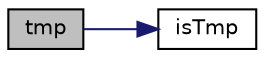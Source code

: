 digraph "tmp"
{
  bgcolor="transparent";
  edge [fontname="Helvetica",fontsize="10",labelfontname="Helvetica",labelfontsize="10"];
  node [fontname="Helvetica",fontsize="10",shape=record];
  rankdir="LR";
  Node1 [label="tmp",height=0.2,width=0.4,color="black", fillcolor="grey75", style="filled", fontcolor="black"];
  Node1 -> Node2 [color="midnightblue",fontsize="10",style="solid",fontname="Helvetica"];
  Node2 [label="isTmp",height=0.2,width=0.4,color="black",URL="$a02710.html#a0bb26ea6f57bc69421d947674deab652",tooltip="Return true if this is really a temporary object. "];
}
